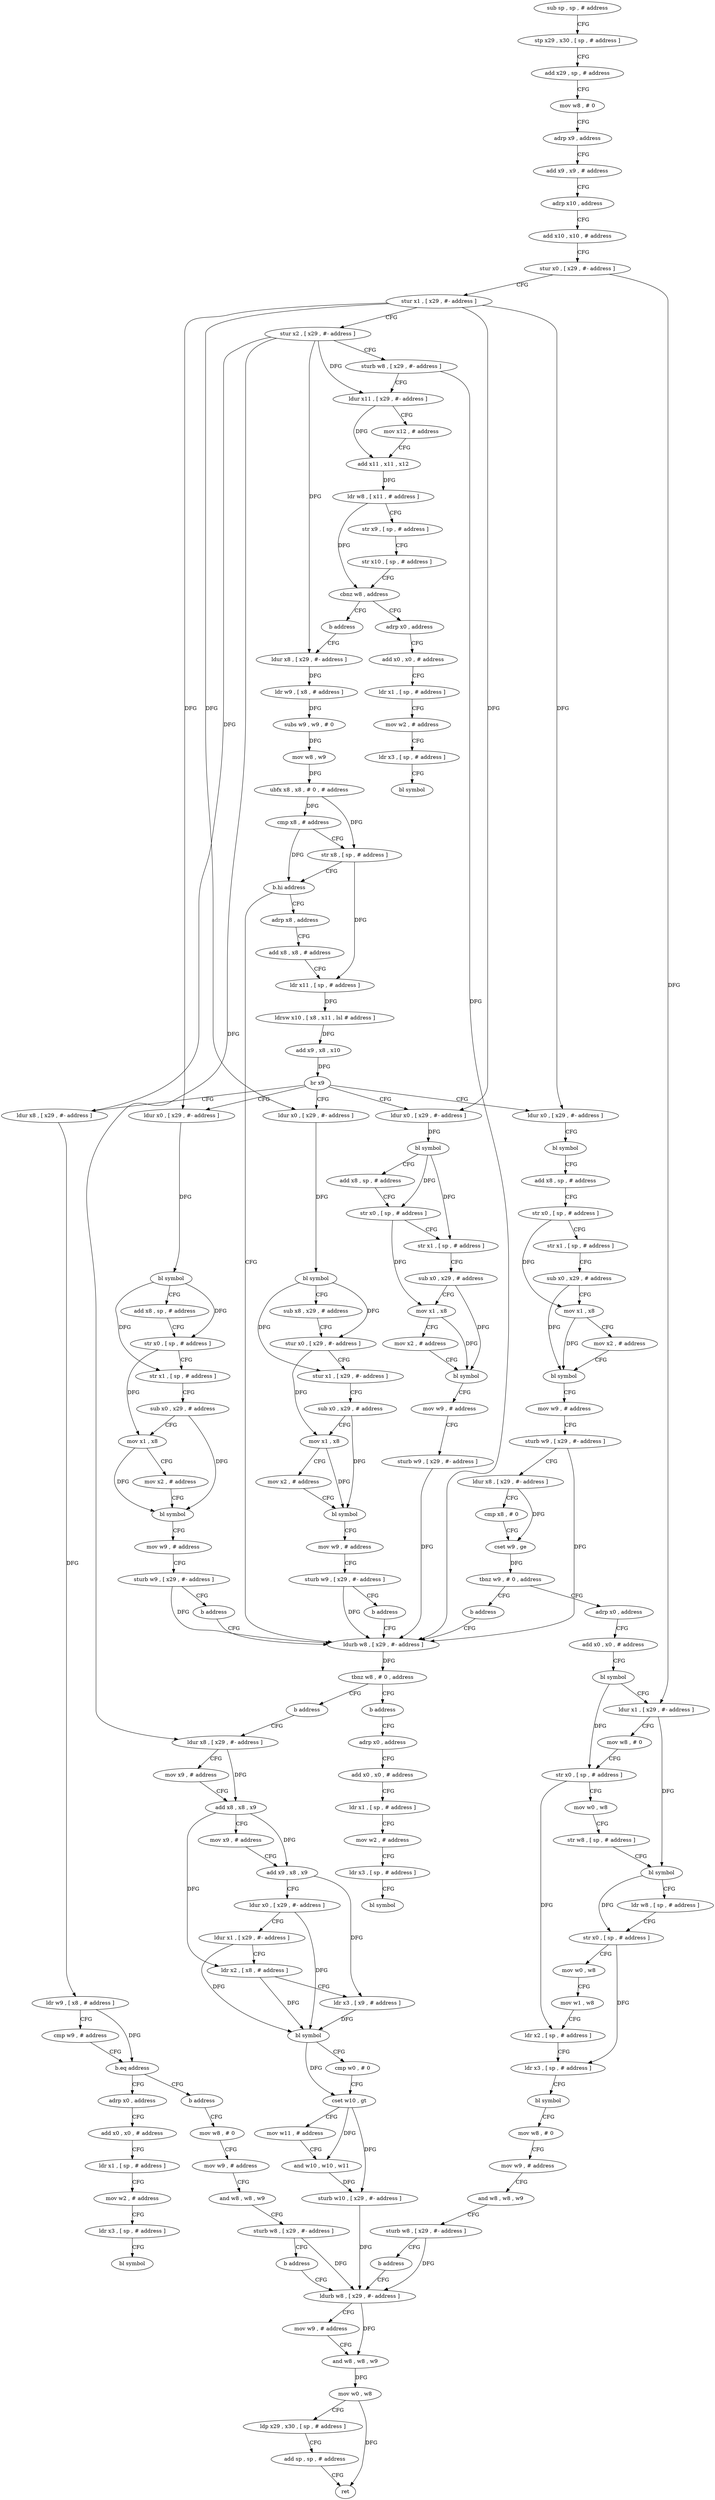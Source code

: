 digraph "func" {
"4219940" [label = "sub sp , sp , # address" ]
"4219944" [label = "stp x29 , x30 , [ sp , # address ]" ]
"4219948" [label = "add x29 , sp , # address" ]
"4219952" [label = "mov w8 , # 0" ]
"4219956" [label = "adrp x9 , address" ]
"4219960" [label = "add x9 , x9 , # address" ]
"4219964" [label = "adrp x10 , address" ]
"4219968" [label = "add x10 , x10 , # address" ]
"4219972" [label = "stur x0 , [ x29 , #- address ]" ]
"4219976" [label = "stur x1 , [ x29 , #- address ]" ]
"4219980" [label = "stur x2 , [ x29 , #- address ]" ]
"4219984" [label = "sturb w8 , [ x29 , #- address ]" ]
"4219988" [label = "ldur x11 , [ x29 , #- address ]" ]
"4219992" [label = "mov x12 , # address" ]
"4219996" [label = "add x11 , x11 , x12" ]
"4220000" [label = "ldr w8 , [ x11 , # address ]" ]
"4220004" [label = "str x9 , [ sp , # address ]" ]
"4220008" [label = "str x10 , [ sp , # address ]" ]
"4220012" [label = "cbnz w8 , address" ]
"4220020" [label = "adrp x0 , address" ]
"4220016" [label = "b address" ]
"4220024" [label = "add x0 , x0 , # address" ]
"4220028" [label = "ldr x1 , [ sp , # address ]" ]
"4220032" [label = "mov w2 , # address" ]
"4220036" [label = "ldr x3 , [ sp , # address ]" ]
"4220040" [label = "bl symbol" ]
"4220044" [label = "ldur x8 , [ x29 , #- address ]" ]
"4220048" [label = "ldr w9 , [ x8 , # address ]" ]
"4220052" [label = "subs w9 , w9 , # 0" ]
"4220056" [label = "mov w8 , w9" ]
"4220060" [label = "ubfx x8 , x8 , # 0 , # address" ]
"4220064" [label = "cmp x8 , # address" ]
"4220068" [label = "str x8 , [ sp , # address ]" ]
"4220072" [label = "b.hi address" ]
"4220452" [label = "ldurb w8 , [ x29 , #- address ]" ]
"4220076" [label = "adrp x8 , address" ]
"4220456" [label = "tbnz w8 , # 0 , address" ]
"4220464" [label = "b address" ]
"4220460" [label = "b address" ]
"4220080" [label = "add x8 , x8 , # address" ]
"4220084" [label = "ldr x11 , [ sp , # address ]" ]
"4220088" [label = "ldrsw x10 , [ x8 , x11 , lsl # address ]" ]
"4220092" [label = "add x9 , x8 , x10" ]
"4220096" [label = "br x9" ]
"4220100" [label = "ldur x8 , [ x29 , #- address ]" ]
"4220164" [label = "ldur x0 , [ x29 , #- address ]" ]
"4220212" [label = "ldur x0 , [ x29 , #- address ]" ]
"4220360" [label = "ldur x0 , [ x29 , #- address ]" ]
"4220408" [label = "ldur x0 , [ x29 , #- address ]" ]
"4220492" [label = "ldur x8 , [ x29 , #- address ]" ]
"4220468" [label = "adrp x0 , address" ]
"4220104" [label = "ldr w9 , [ x8 , # address ]" ]
"4220108" [label = "cmp w9 , # address" ]
"4220112" [label = "b.eq address" ]
"4220120" [label = "adrp x0 , address" ]
"4220116" [label = "b address" ]
"4220168" [label = "bl symbol" ]
"4220172" [label = "sub x8 , x29 , # address" ]
"4220176" [label = "stur x0 , [ x29 , #- address ]" ]
"4220180" [label = "stur x1 , [ x29 , #- address ]" ]
"4220184" [label = "sub x0 , x29 , # address" ]
"4220188" [label = "mov x1 , x8" ]
"4220192" [label = "mov x2 , # address" ]
"4220196" [label = "bl symbol" ]
"4220200" [label = "mov w9 , # address" ]
"4220204" [label = "sturb w9 , [ x29 , #- address ]" ]
"4220208" [label = "b address" ]
"4220216" [label = "bl symbol" ]
"4220220" [label = "add x8 , sp , # address" ]
"4220224" [label = "str x0 , [ sp , # address ]" ]
"4220228" [label = "str x1 , [ sp , # address ]" ]
"4220232" [label = "sub x0 , x29 , # address" ]
"4220236" [label = "mov x1 , x8" ]
"4220240" [label = "mov x2 , # address" ]
"4220244" [label = "bl symbol" ]
"4220248" [label = "mov w9 , # address" ]
"4220252" [label = "sturb w9 , [ x29 , #- address ]" ]
"4220256" [label = "ldur x8 , [ x29 , #- address ]" ]
"4220260" [label = "cmp x8 , # 0" ]
"4220264" [label = "cset w9 , ge" ]
"4220268" [label = "tbnz w9 , # 0 , address" ]
"4220356" [label = "b address" ]
"4220272" [label = "adrp x0 , address" ]
"4220364" [label = "bl symbol" ]
"4220368" [label = "add x8 , sp , # address" ]
"4220372" [label = "str x0 , [ sp , # address ]" ]
"4220376" [label = "str x1 , [ sp , # address ]" ]
"4220380" [label = "sub x0 , x29 , # address" ]
"4220384" [label = "mov x1 , x8" ]
"4220388" [label = "mov x2 , # address" ]
"4220392" [label = "bl symbol" ]
"4220396" [label = "mov w9 , # address" ]
"4220400" [label = "sturb w9 , [ x29 , #- address ]" ]
"4220404" [label = "b address" ]
"4220412" [label = "bl symbol" ]
"4220416" [label = "add x8 , sp , # address" ]
"4220420" [label = "str x0 , [ sp , # address ]" ]
"4220424" [label = "str x1 , [ sp , # address ]" ]
"4220428" [label = "sub x0 , x29 , # address" ]
"4220432" [label = "mov x1 , x8" ]
"4220436" [label = "mov x2 , # address" ]
"4220440" [label = "bl symbol" ]
"4220444" [label = "mov w9 , # address" ]
"4220448" [label = "sturb w9 , [ x29 , #- address ]" ]
"4220496" [label = "mov x9 , # address" ]
"4220500" [label = "add x8 , x8 , x9" ]
"4220504" [label = "mov x9 , # address" ]
"4220508" [label = "add x9 , x8 , x9" ]
"4220512" [label = "ldur x0 , [ x29 , #- address ]" ]
"4220516" [label = "ldur x1 , [ x29 , #- address ]" ]
"4220520" [label = "ldr x2 , [ x8 , # address ]" ]
"4220524" [label = "ldr x3 , [ x9 , # address ]" ]
"4220528" [label = "bl symbol" ]
"4220532" [label = "cmp w0 , # 0" ]
"4220536" [label = "cset w10 , gt" ]
"4220540" [label = "mov w11 , # address" ]
"4220544" [label = "and w10 , w10 , w11" ]
"4220548" [label = "sturb w10 , [ x29 , #- address ]" ]
"4220552" [label = "ldurb w8 , [ x29 , #- address ]" ]
"4220472" [label = "add x0 , x0 , # address" ]
"4220476" [label = "ldr x1 , [ sp , # address ]" ]
"4220480" [label = "mov w2 , # address" ]
"4220484" [label = "ldr x3 , [ sp , # address ]" ]
"4220488" [label = "bl symbol" ]
"4220124" [label = "add x0 , x0 , # address" ]
"4220128" [label = "ldr x1 , [ sp , # address ]" ]
"4220132" [label = "mov w2 , # address" ]
"4220136" [label = "ldr x3 , [ sp , # address ]" ]
"4220140" [label = "bl symbol" ]
"4220144" [label = "mov w8 , # 0" ]
"4220276" [label = "add x0 , x0 , # address" ]
"4220280" [label = "bl symbol" ]
"4220284" [label = "ldur x1 , [ x29 , #- address ]" ]
"4220288" [label = "mov w8 , # 0" ]
"4220292" [label = "str x0 , [ sp , # address ]" ]
"4220296" [label = "mov w0 , w8" ]
"4220300" [label = "str w8 , [ sp , # address ]" ]
"4220304" [label = "bl symbol" ]
"4220308" [label = "ldr w8 , [ sp , # address ]" ]
"4220312" [label = "str x0 , [ sp , # address ]" ]
"4220316" [label = "mov w0 , w8" ]
"4220320" [label = "mov w1 , w8" ]
"4220324" [label = "ldr x2 , [ sp , # address ]" ]
"4220328" [label = "ldr x3 , [ sp , # address ]" ]
"4220332" [label = "bl symbol" ]
"4220336" [label = "mov w8 , # 0" ]
"4220340" [label = "mov w9 , # address" ]
"4220344" [label = "and w8 , w8 , w9" ]
"4220348" [label = "sturb w8 , [ x29 , #- address ]" ]
"4220352" [label = "b address" ]
"4220148" [label = "mov w9 , # address" ]
"4220152" [label = "and w8 , w8 , w9" ]
"4220156" [label = "sturb w8 , [ x29 , #- address ]" ]
"4220160" [label = "b address" ]
"4220556" [label = "mov w9 , # address" ]
"4220560" [label = "and w8 , w8 , w9" ]
"4220564" [label = "mov w0 , w8" ]
"4220568" [label = "ldp x29 , x30 , [ sp , # address ]" ]
"4220572" [label = "add sp , sp , # address" ]
"4220576" [label = "ret" ]
"4219940" -> "4219944" [ label = "CFG" ]
"4219944" -> "4219948" [ label = "CFG" ]
"4219948" -> "4219952" [ label = "CFG" ]
"4219952" -> "4219956" [ label = "CFG" ]
"4219956" -> "4219960" [ label = "CFG" ]
"4219960" -> "4219964" [ label = "CFG" ]
"4219964" -> "4219968" [ label = "CFG" ]
"4219968" -> "4219972" [ label = "CFG" ]
"4219972" -> "4219976" [ label = "CFG" ]
"4219972" -> "4220284" [ label = "DFG" ]
"4219976" -> "4219980" [ label = "CFG" ]
"4219976" -> "4220164" [ label = "DFG" ]
"4219976" -> "4220212" [ label = "DFG" ]
"4219976" -> "4220360" [ label = "DFG" ]
"4219976" -> "4220408" [ label = "DFG" ]
"4219980" -> "4219984" [ label = "CFG" ]
"4219980" -> "4219988" [ label = "DFG" ]
"4219980" -> "4220044" [ label = "DFG" ]
"4219980" -> "4220100" [ label = "DFG" ]
"4219980" -> "4220492" [ label = "DFG" ]
"4219984" -> "4219988" [ label = "CFG" ]
"4219984" -> "4220452" [ label = "DFG" ]
"4219988" -> "4219992" [ label = "CFG" ]
"4219988" -> "4219996" [ label = "DFG" ]
"4219992" -> "4219996" [ label = "CFG" ]
"4219996" -> "4220000" [ label = "DFG" ]
"4220000" -> "4220004" [ label = "CFG" ]
"4220000" -> "4220012" [ label = "DFG" ]
"4220004" -> "4220008" [ label = "CFG" ]
"4220008" -> "4220012" [ label = "CFG" ]
"4220012" -> "4220020" [ label = "CFG" ]
"4220012" -> "4220016" [ label = "CFG" ]
"4220020" -> "4220024" [ label = "CFG" ]
"4220016" -> "4220044" [ label = "CFG" ]
"4220024" -> "4220028" [ label = "CFG" ]
"4220028" -> "4220032" [ label = "CFG" ]
"4220032" -> "4220036" [ label = "CFG" ]
"4220036" -> "4220040" [ label = "CFG" ]
"4220044" -> "4220048" [ label = "DFG" ]
"4220048" -> "4220052" [ label = "DFG" ]
"4220052" -> "4220056" [ label = "DFG" ]
"4220056" -> "4220060" [ label = "DFG" ]
"4220060" -> "4220064" [ label = "DFG" ]
"4220060" -> "4220068" [ label = "DFG" ]
"4220064" -> "4220068" [ label = "CFG" ]
"4220064" -> "4220072" [ label = "DFG" ]
"4220068" -> "4220072" [ label = "CFG" ]
"4220068" -> "4220084" [ label = "DFG" ]
"4220072" -> "4220452" [ label = "CFG" ]
"4220072" -> "4220076" [ label = "CFG" ]
"4220452" -> "4220456" [ label = "DFG" ]
"4220076" -> "4220080" [ label = "CFG" ]
"4220456" -> "4220464" [ label = "CFG" ]
"4220456" -> "4220460" [ label = "CFG" ]
"4220464" -> "4220492" [ label = "CFG" ]
"4220460" -> "4220468" [ label = "CFG" ]
"4220080" -> "4220084" [ label = "CFG" ]
"4220084" -> "4220088" [ label = "DFG" ]
"4220088" -> "4220092" [ label = "DFG" ]
"4220092" -> "4220096" [ label = "DFG" ]
"4220096" -> "4220100" [ label = "CFG" ]
"4220096" -> "4220164" [ label = "CFG" ]
"4220096" -> "4220212" [ label = "CFG" ]
"4220096" -> "4220360" [ label = "CFG" ]
"4220096" -> "4220408" [ label = "CFG" ]
"4220100" -> "4220104" [ label = "DFG" ]
"4220164" -> "4220168" [ label = "DFG" ]
"4220212" -> "4220216" [ label = "CFG" ]
"4220360" -> "4220364" [ label = "DFG" ]
"4220408" -> "4220412" [ label = "DFG" ]
"4220492" -> "4220496" [ label = "CFG" ]
"4220492" -> "4220500" [ label = "DFG" ]
"4220468" -> "4220472" [ label = "CFG" ]
"4220104" -> "4220108" [ label = "CFG" ]
"4220104" -> "4220112" [ label = "DFG" ]
"4220108" -> "4220112" [ label = "CFG" ]
"4220112" -> "4220120" [ label = "CFG" ]
"4220112" -> "4220116" [ label = "CFG" ]
"4220120" -> "4220124" [ label = "CFG" ]
"4220116" -> "4220144" [ label = "CFG" ]
"4220168" -> "4220172" [ label = "CFG" ]
"4220168" -> "4220176" [ label = "DFG" ]
"4220168" -> "4220180" [ label = "DFG" ]
"4220172" -> "4220176" [ label = "CFG" ]
"4220176" -> "4220180" [ label = "CFG" ]
"4220176" -> "4220188" [ label = "DFG" ]
"4220180" -> "4220184" [ label = "CFG" ]
"4220184" -> "4220188" [ label = "CFG" ]
"4220184" -> "4220196" [ label = "DFG" ]
"4220188" -> "4220192" [ label = "CFG" ]
"4220188" -> "4220196" [ label = "DFG" ]
"4220192" -> "4220196" [ label = "CFG" ]
"4220196" -> "4220200" [ label = "CFG" ]
"4220200" -> "4220204" [ label = "CFG" ]
"4220204" -> "4220208" [ label = "CFG" ]
"4220204" -> "4220452" [ label = "DFG" ]
"4220208" -> "4220452" [ label = "CFG" ]
"4220216" -> "4220220" [ label = "CFG" ]
"4220220" -> "4220224" [ label = "CFG" ]
"4220224" -> "4220228" [ label = "CFG" ]
"4220224" -> "4220236" [ label = "DFG" ]
"4220228" -> "4220232" [ label = "CFG" ]
"4220232" -> "4220236" [ label = "CFG" ]
"4220232" -> "4220244" [ label = "DFG" ]
"4220236" -> "4220240" [ label = "CFG" ]
"4220236" -> "4220244" [ label = "DFG" ]
"4220240" -> "4220244" [ label = "CFG" ]
"4220244" -> "4220248" [ label = "CFG" ]
"4220248" -> "4220252" [ label = "CFG" ]
"4220252" -> "4220256" [ label = "CFG" ]
"4220252" -> "4220452" [ label = "DFG" ]
"4220256" -> "4220260" [ label = "CFG" ]
"4220256" -> "4220264" [ label = "DFG" ]
"4220260" -> "4220264" [ label = "CFG" ]
"4220264" -> "4220268" [ label = "DFG" ]
"4220268" -> "4220356" [ label = "CFG" ]
"4220268" -> "4220272" [ label = "CFG" ]
"4220356" -> "4220452" [ label = "CFG" ]
"4220272" -> "4220276" [ label = "CFG" ]
"4220364" -> "4220368" [ label = "CFG" ]
"4220364" -> "4220372" [ label = "DFG" ]
"4220364" -> "4220376" [ label = "DFG" ]
"4220368" -> "4220372" [ label = "CFG" ]
"4220372" -> "4220376" [ label = "CFG" ]
"4220372" -> "4220384" [ label = "DFG" ]
"4220376" -> "4220380" [ label = "CFG" ]
"4220380" -> "4220384" [ label = "CFG" ]
"4220380" -> "4220392" [ label = "DFG" ]
"4220384" -> "4220388" [ label = "CFG" ]
"4220384" -> "4220392" [ label = "DFG" ]
"4220388" -> "4220392" [ label = "CFG" ]
"4220392" -> "4220396" [ label = "CFG" ]
"4220396" -> "4220400" [ label = "CFG" ]
"4220400" -> "4220404" [ label = "CFG" ]
"4220400" -> "4220452" [ label = "DFG" ]
"4220404" -> "4220452" [ label = "CFG" ]
"4220412" -> "4220416" [ label = "CFG" ]
"4220412" -> "4220420" [ label = "DFG" ]
"4220412" -> "4220424" [ label = "DFG" ]
"4220416" -> "4220420" [ label = "CFG" ]
"4220420" -> "4220424" [ label = "CFG" ]
"4220420" -> "4220432" [ label = "DFG" ]
"4220424" -> "4220428" [ label = "CFG" ]
"4220428" -> "4220432" [ label = "CFG" ]
"4220428" -> "4220440" [ label = "DFG" ]
"4220432" -> "4220436" [ label = "CFG" ]
"4220432" -> "4220440" [ label = "DFG" ]
"4220436" -> "4220440" [ label = "CFG" ]
"4220440" -> "4220444" [ label = "CFG" ]
"4220444" -> "4220448" [ label = "CFG" ]
"4220448" -> "4220452" [ label = "DFG" ]
"4220496" -> "4220500" [ label = "CFG" ]
"4220500" -> "4220504" [ label = "CFG" ]
"4220500" -> "4220508" [ label = "DFG" ]
"4220500" -> "4220520" [ label = "DFG" ]
"4220504" -> "4220508" [ label = "CFG" ]
"4220508" -> "4220512" [ label = "CFG" ]
"4220508" -> "4220524" [ label = "DFG" ]
"4220512" -> "4220516" [ label = "CFG" ]
"4220512" -> "4220528" [ label = "DFG" ]
"4220516" -> "4220520" [ label = "CFG" ]
"4220516" -> "4220528" [ label = "DFG" ]
"4220520" -> "4220524" [ label = "CFG" ]
"4220520" -> "4220528" [ label = "DFG" ]
"4220524" -> "4220528" [ label = "DFG" ]
"4220528" -> "4220532" [ label = "CFG" ]
"4220528" -> "4220536" [ label = "DFG" ]
"4220532" -> "4220536" [ label = "CFG" ]
"4220536" -> "4220540" [ label = "CFG" ]
"4220536" -> "4220544" [ label = "DFG" ]
"4220536" -> "4220548" [ label = "DFG" ]
"4220540" -> "4220544" [ label = "CFG" ]
"4220544" -> "4220548" [ label = "DFG" ]
"4220548" -> "4220552" [ label = "DFG" ]
"4220552" -> "4220556" [ label = "CFG" ]
"4220552" -> "4220560" [ label = "DFG" ]
"4220472" -> "4220476" [ label = "CFG" ]
"4220476" -> "4220480" [ label = "CFG" ]
"4220480" -> "4220484" [ label = "CFG" ]
"4220484" -> "4220488" [ label = "CFG" ]
"4220124" -> "4220128" [ label = "CFG" ]
"4220128" -> "4220132" [ label = "CFG" ]
"4220132" -> "4220136" [ label = "CFG" ]
"4220136" -> "4220140" [ label = "CFG" ]
"4220144" -> "4220148" [ label = "CFG" ]
"4220276" -> "4220280" [ label = "CFG" ]
"4220280" -> "4220284" [ label = "CFG" ]
"4220280" -> "4220292" [ label = "DFG" ]
"4220284" -> "4220288" [ label = "CFG" ]
"4220284" -> "4220304" [ label = "DFG" ]
"4220288" -> "4220292" [ label = "CFG" ]
"4220292" -> "4220296" [ label = "CFG" ]
"4220292" -> "4220324" [ label = "DFG" ]
"4220296" -> "4220300" [ label = "CFG" ]
"4220300" -> "4220304" [ label = "CFG" ]
"4220304" -> "4220308" [ label = "CFG" ]
"4220304" -> "4220312" [ label = "DFG" ]
"4220308" -> "4220312" [ label = "CFG" ]
"4220312" -> "4220316" [ label = "CFG" ]
"4220312" -> "4220328" [ label = "DFG" ]
"4220316" -> "4220320" [ label = "CFG" ]
"4220320" -> "4220324" [ label = "CFG" ]
"4220324" -> "4220328" [ label = "CFG" ]
"4220328" -> "4220332" [ label = "CFG" ]
"4220332" -> "4220336" [ label = "CFG" ]
"4220336" -> "4220340" [ label = "CFG" ]
"4220340" -> "4220344" [ label = "CFG" ]
"4220344" -> "4220348" [ label = "CFG" ]
"4220348" -> "4220352" [ label = "CFG" ]
"4220348" -> "4220552" [ label = "DFG" ]
"4220352" -> "4220552" [ label = "CFG" ]
"4220148" -> "4220152" [ label = "CFG" ]
"4220152" -> "4220156" [ label = "CFG" ]
"4220156" -> "4220160" [ label = "CFG" ]
"4220156" -> "4220552" [ label = "DFG" ]
"4220160" -> "4220552" [ label = "CFG" ]
"4220556" -> "4220560" [ label = "CFG" ]
"4220560" -> "4220564" [ label = "DFG" ]
"4220564" -> "4220568" [ label = "CFG" ]
"4220564" -> "4220576" [ label = "DFG" ]
"4220568" -> "4220572" [ label = "CFG" ]
"4220572" -> "4220576" [ label = "CFG" ]
}
